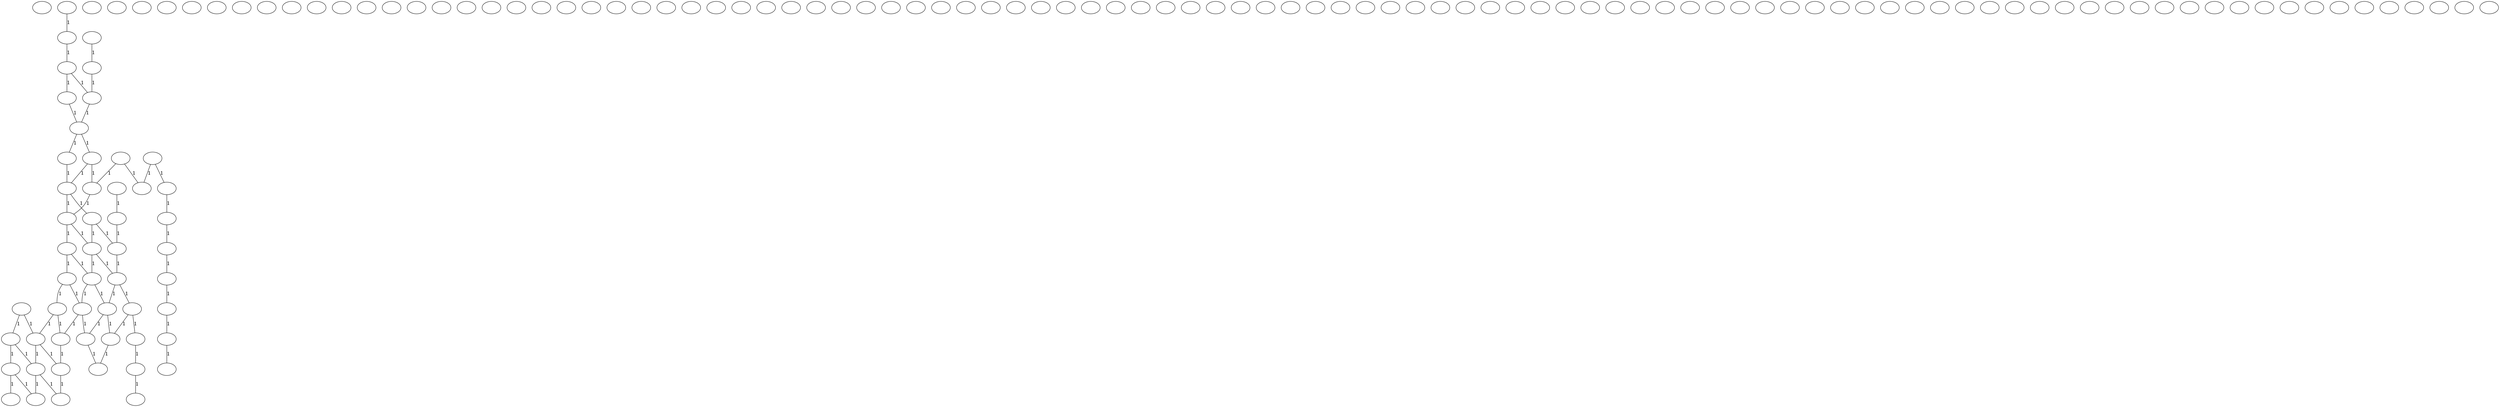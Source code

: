 graph G {
0[label="" pos="0,0!"];
1[label="" pos="100,0!"];
2[label="" pos="200,0!"];
3[label="" pos="300,0!"];
4[label="" pos="400,0!"];
5[label="" pos="500,0!"];
6[label="" pos="600,0!"];
7[label="" pos="700,0!"];
8[label="" pos="800,0!"];
9[label="" pos="900,0!"];
10[label="" pos="1000,0!"];
11[label="" pos="1100,0!"];
12[label="" pos="1200,0!"];
13[label="" pos="1300,0!"];
14[label="" pos="1400,0!"];
15[label="" pos="0,100!"];
16[label="" pos="100,100!"];
17[label="" pos="200,100!"];
18[label="" pos="300,100!"];
19[label="" pos="400,100!"];
20[label="" pos="500,100!"];
21[label="" pos="600,100!"];
22[label="" pos="700,100!"];
23[label="" pos="800,100!"];
24[label="" pos="900,100!"];
25[label="" pos="1000,100!"];
26[label="" pos="1100,100!"];
27[label="" pos="1200,100!"];
28[label="" pos="1300,100!"];
29[label="" pos="1400,100!"];
30[label="" pos="0,200!"];
31[label="" pos="100,200!"];
32[label="" pos="200,200!"];
33[label="" pos="300,200!"];
34[label="" pos="400,200!"];
35[label="" pos="500,200!"];
36[label="" pos="600,200!"];
37[label="" pos="700,200!"];
38[label="" pos="800,200!"];
39[label="" pos="900,200!"];
40[label="" pos="1000,200!"];
41[label="" pos="1100,200!"];
42[label="" pos="1200,200!"];
43[label="" pos="1300,200!"];
44[label="" pos="1400,200!"];
45[label="" pos="0,300!"];
46[label="" pos="100,300!"];
47[label="" pos="200,300!"];
48[label="" pos="300,300!"];
49[label="" pos="400,300!"];
50[label="" pos="500,300!"];
51[label="" pos="600,300!"];
52[label="" pos="700,300!"];
53[label="" pos="800,300!"];
54[label="" pos="900,300!"];
55[label="" pos="1000,300!"];
56[label="" pos="1100,300!"];
57[label="" pos="1200,300!"];
58[label="" pos="1300,300!"];
59[label="" pos="1400,300!"];
60[label="" pos="0,400!"];
61[label="" pos="100,400!"];
62[label="" pos="200,400!"];
63[label="" pos="300,400!"];
64[label="" pos="400,400!"];
65[label="" pos="500,400!"];
66[label="" pos="600,400!"];
67[label="" pos="700,400!"];
68[label="" pos="800,400!"];
69[label="" pos="900,400!"];
70[label="" pos="1000,400!"];
71[label="" pos="1100,400!"];
72[label="" pos="1200,400!"];
73[label="" pos="1300,400!"];
74[label="" pos="1400,400!"];
75[label="" pos="0,500!"];
76[label="" pos="100,500!"];
77[label="" pos="200,500!"];
78[label="" pos="300,500!"];
79[label="" pos="400,500!"];
80[label="" pos="500,500!"];
81[label="" pos="600,500!"];
82[label="" pos="700,500!"];
83[label="" pos="800,500!"];
84[label="" pos="900,500!"];
85[label="" pos="1000,500!"];
86[label="" pos="1100,500!"];
87[label="" pos="1200,500!"];
88[label="" pos="1300,500!"];
89[label="" pos="1400,500!"];
90[label="" pos="0,600!"];
91[label="" pos="100,600!"];
92[label="" pos="200,600!"];
93[label="" pos="300,600!"];
94[label="" pos="400,600!"];
95[label="" pos="500,600!"];
96[label="" pos="600,600!"];
97[label="" pos="700,600!"];
98[label="" pos="800,600!"];
99[label="" pos="900,600!"];
100[label="" pos="1000,600!"];
101[label="" pos="1100,600!"];
102[label="" pos="1200,600!"];
103[label="" pos="1300,600!"];
104[label="" pos="1400,600!"];
105[label="" pos="0,700!"];
106[label="" pos="100,700!"];
107[label="" pos="200,700!"];
108[label="" pos="300,700!"];
109[label="" pos="400,700!"];
110[label="" pos="500,700!"];
111[label="" pos="600,700!"];
112[label="" pos="700,700!"];
113[label="" pos="800,700!"];
114[label="" pos="900,700!"];
115[label="" pos="1000,700!"];
116[label="" pos="1100,700!"];
117[label="" pos="1200,700!"];
118[label="" pos="1300,700!"];
119[label="" pos="1400,700!"];
120[label="" pos="0,800!"];
121[label="" pos="100,800!"];
122[label="" pos="200,800!"];
123[label="" pos="300,800!"];
124[label="" pos="400,800!"];
125[label="" pos="500,800!"];
126[label="" pos="600,800!"];
127[label="" pos="700,800!"];
128[label="" pos="800,800!"];
129[label="" pos="900,800!"];
130[label="" pos="1000,800!"];
131[label="" pos="1100,800!"];
132[label="" pos="1200,800!"];
133[label="" pos="1300,800!"];
134[label="" pos="1400,800!"];
135[label="" pos="0,900!"];
136[label="" pos="100,900!"];
137[label="" pos="200,900!"];
138[label="" pos="300,900!"];
139[label="" pos="400,900!"];
140[label="" pos="500,900!"];
141[label="" pos="600,900!"];
142[label="" pos="700,900!"];
143[label="" pos="800,900!"];
144[label="" pos="900,900!"];
145[label="" pos="1000,900!"];
146[label="" pos="1100,900!"];
147[label="" pos="1200,900!"];
148[label="" pos="1300,900!"];
149[label="" pos="1400,900!"];
30--31 [label="1"];
1--2 [label="1"];
31--32 [label="1"];
2--17 [label="1"];
17--18 [label="1"];
17--32 [label="1"];
32--33 [label="1"];
77--78 [label="1"];
18--33 [label="1"];
33--34 [label="1"];
33--48 [label="1"];
48--49 [label="1"];
78--79 [label="1"];
34--35 [label="1"];
34--49 [label="1"];
49--50 [label="1"];
49--64 [label="1"];
64--65 [label="1"];
64--79 [label="1"];
79--80 [label="1"];
20--21 [label="1"];
20--35 [label="1"];
35--50 [label="1"];
50--51 [label="1"];
50--65 [label="1"];
65--66 [label="1"];
65--80 [label="1"];
80--81 [label="1"];
80--95 [label="1"];
95--96 [label="1"];
95--110 [label="1"];
110--125 [label="1"];
125--140 [label="1"];
6--7 [label="1"];
6--21 [label="1"];
51--52 [label="1"];
51--66 [label="1"];
66--67 [label="1"];
66--81 [label="1"];
81--82 [label="1"];
81--96 [label="1"];
96--97 [label="1"];
7--8 [label="1"];
52--53 [label="1"];
52--67 [label="1"];
67--68 [label="1"];
67--82 [label="1"];
82--97 [label="1"];
8--9 [label="1"];
53--54 [label="1"];
53--68 [label="1"];
68--69 [label="1"];
9--10 [label="1"];
39--40 [label="1"];
39--54 [label="1"];
54--55 [label="1"];
54--69 [label="1"];
69--70 [label="1"];
10--11 [label="1"];
40--41 [label="1"];
40--55 [label="1"];
55--56 [label="1"];
55--70 [label="1"];
11--12 [label="1"];
41--42 [label="1"];
41--56 [label="1"];
12--13 [label="1"];
}
